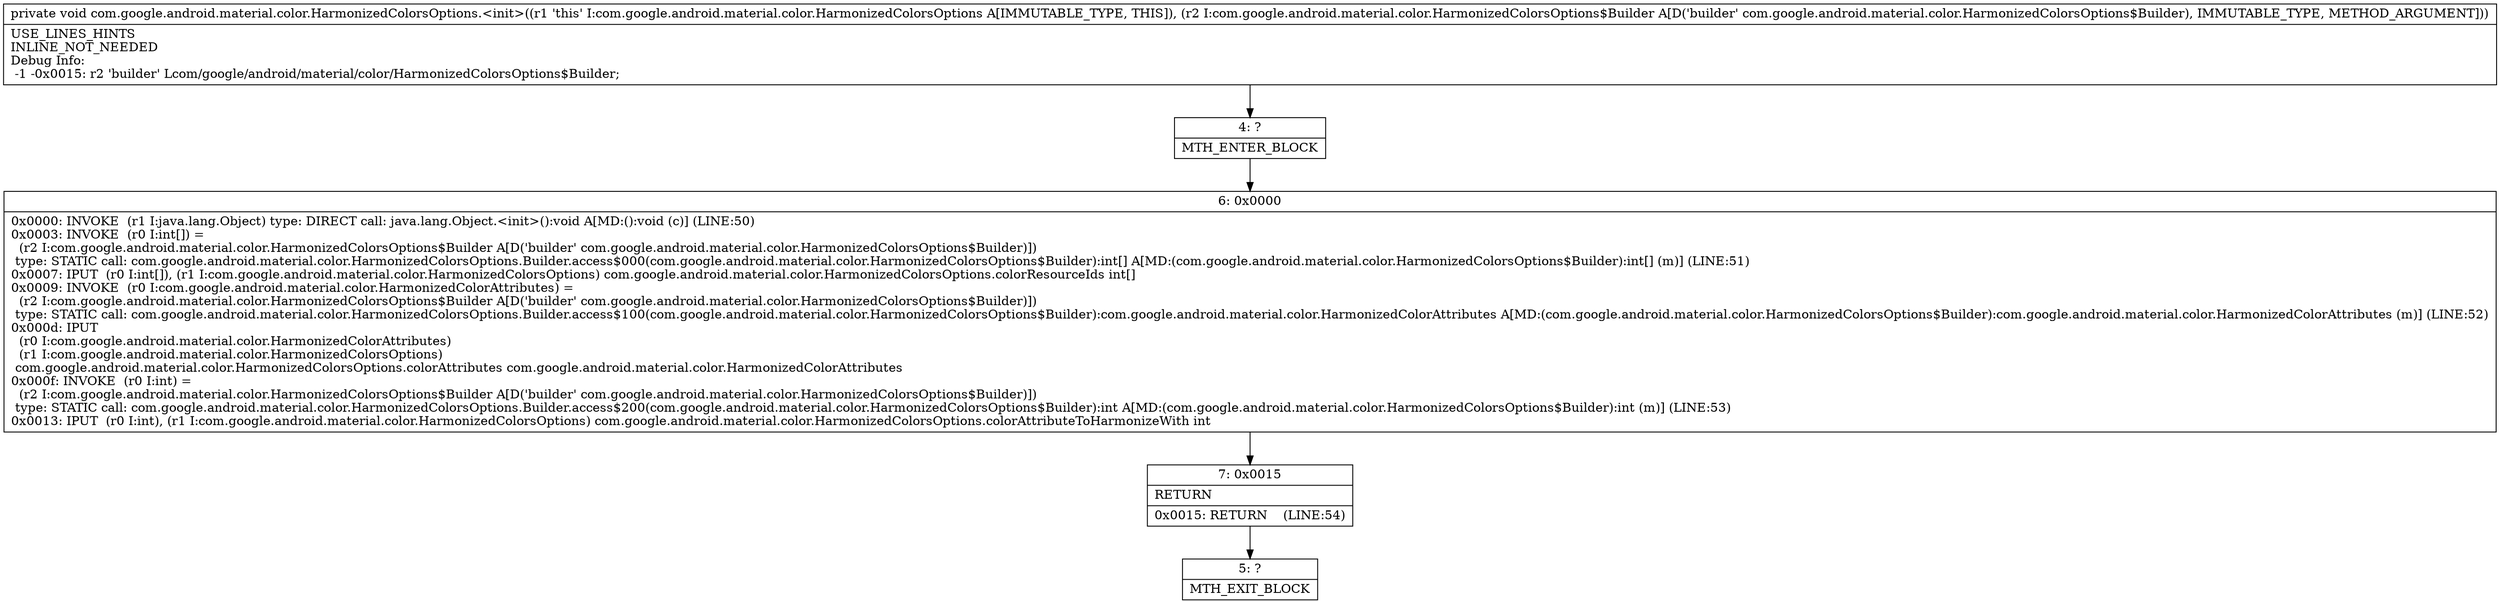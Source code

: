 digraph "CFG forcom.google.android.material.color.HarmonizedColorsOptions.\<init\>(Lcom\/google\/android\/material\/color\/HarmonizedColorsOptions$Builder;)V" {
Node_4 [shape=record,label="{4\:\ ?|MTH_ENTER_BLOCK\l}"];
Node_6 [shape=record,label="{6\:\ 0x0000|0x0000: INVOKE  (r1 I:java.lang.Object) type: DIRECT call: java.lang.Object.\<init\>():void A[MD:():void (c)] (LINE:50)\l0x0003: INVOKE  (r0 I:int[]) = \l  (r2 I:com.google.android.material.color.HarmonizedColorsOptions$Builder A[D('builder' com.google.android.material.color.HarmonizedColorsOptions$Builder)])\l type: STATIC call: com.google.android.material.color.HarmonizedColorsOptions.Builder.access$000(com.google.android.material.color.HarmonizedColorsOptions$Builder):int[] A[MD:(com.google.android.material.color.HarmonizedColorsOptions$Builder):int[] (m)] (LINE:51)\l0x0007: IPUT  (r0 I:int[]), (r1 I:com.google.android.material.color.HarmonizedColorsOptions) com.google.android.material.color.HarmonizedColorsOptions.colorResourceIds int[] \l0x0009: INVOKE  (r0 I:com.google.android.material.color.HarmonizedColorAttributes) = \l  (r2 I:com.google.android.material.color.HarmonizedColorsOptions$Builder A[D('builder' com.google.android.material.color.HarmonizedColorsOptions$Builder)])\l type: STATIC call: com.google.android.material.color.HarmonizedColorsOptions.Builder.access$100(com.google.android.material.color.HarmonizedColorsOptions$Builder):com.google.android.material.color.HarmonizedColorAttributes A[MD:(com.google.android.material.color.HarmonizedColorsOptions$Builder):com.google.android.material.color.HarmonizedColorAttributes (m)] (LINE:52)\l0x000d: IPUT  \l  (r0 I:com.google.android.material.color.HarmonizedColorAttributes)\l  (r1 I:com.google.android.material.color.HarmonizedColorsOptions)\l com.google.android.material.color.HarmonizedColorsOptions.colorAttributes com.google.android.material.color.HarmonizedColorAttributes \l0x000f: INVOKE  (r0 I:int) = \l  (r2 I:com.google.android.material.color.HarmonizedColorsOptions$Builder A[D('builder' com.google.android.material.color.HarmonizedColorsOptions$Builder)])\l type: STATIC call: com.google.android.material.color.HarmonizedColorsOptions.Builder.access$200(com.google.android.material.color.HarmonizedColorsOptions$Builder):int A[MD:(com.google.android.material.color.HarmonizedColorsOptions$Builder):int (m)] (LINE:53)\l0x0013: IPUT  (r0 I:int), (r1 I:com.google.android.material.color.HarmonizedColorsOptions) com.google.android.material.color.HarmonizedColorsOptions.colorAttributeToHarmonizeWith int \l}"];
Node_7 [shape=record,label="{7\:\ 0x0015|RETURN\l|0x0015: RETURN    (LINE:54)\l}"];
Node_5 [shape=record,label="{5\:\ ?|MTH_EXIT_BLOCK\l}"];
MethodNode[shape=record,label="{private void com.google.android.material.color.HarmonizedColorsOptions.\<init\>((r1 'this' I:com.google.android.material.color.HarmonizedColorsOptions A[IMMUTABLE_TYPE, THIS]), (r2 I:com.google.android.material.color.HarmonizedColorsOptions$Builder A[D('builder' com.google.android.material.color.HarmonizedColorsOptions$Builder), IMMUTABLE_TYPE, METHOD_ARGUMENT]))  | USE_LINES_HINTS\lINLINE_NOT_NEEDED\lDebug Info:\l  \-1 \-0x0015: r2 'builder' Lcom\/google\/android\/material\/color\/HarmonizedColorsOptions$Builder;\l}"];
MethodNode -> Node_4;Node_4 -> Node_6;
Node_6 -> Node_7;
Node_7 -> Node_5;
}

